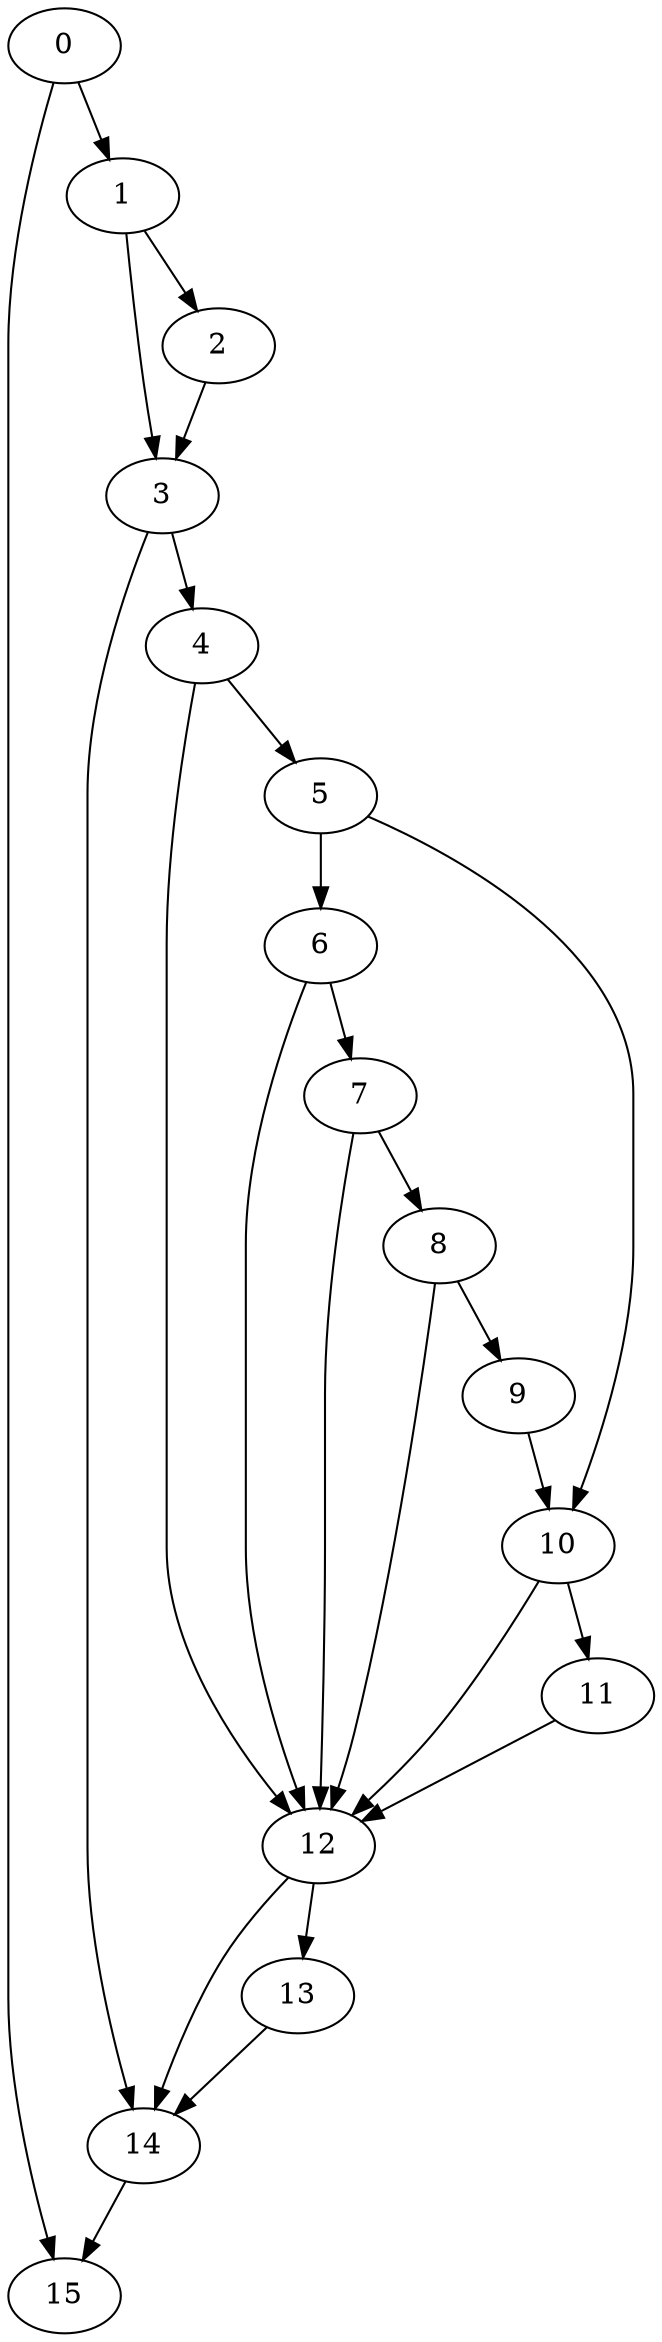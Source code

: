 digraph {
	0
	1
	2
	3
	4
	5
	6
	7
	8
	9
	10
	11
	12
	13
	14
	15
	12 -> 13
	1 -> 2
	3 -> 4
	4 -> 5
	6 -> 7
	5 -> 6
	7 -> 8
	5 -> 10
	9 -> 10
	3 -> 14
	12 -> 14
	13 -> 14
	4 -> 12
	6 -> 12
	7 -> 12
	8 -> 12
	10 -> 12
	11 -> 12
	0 -> 15
	14 -> 15
	0 -> 1
	1 -> 3
	2 -> 3
	8 -> 9
	10 -> 11
}
